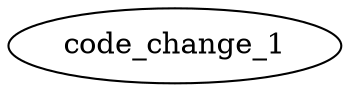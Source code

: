 strict digraph {
  code_change_1 [time=1444738602000,type=code_change,contributor="Gudrun Schyman"]
}

strict digraph {
  code_change_2 [time=1444741341000,type=code_change,contributor="Pelle Flöjt"]
  patch_verification_3 [time=1444743613000,type=patch_verification,status=passed]
  code_review_4 [time=1444747088000,type=code_review,reviewer="Stånk-Tommy",status=passed]
  build_5 [time=1444750033000,type=build,status=passed]
  test_A_6 [time=1444753204000,type=test_A,status=passed]
  test_B_7 [time=1444756080000,type=test_B,status=passed]
  artifact_8 [time=1444758007000,type=artifact]
  confidence_level_9 [time=1444759776000,type=confidence_level,value=0.7420162068959373]
  test_C_10 [time=1444760287000,type=test_C,status=passed]
  test_D_11 [time=1444760594000,type=test_D,status=passed]
  patch_verification_3 -> code_change_2 [label=cause]
  code_review_4 -> code_change_2 [label=cause]
  build_5 -> patch_verification_3 [label=cause]
  build_5 -> code_review_4 [label=cause]
  test_A_6 -> build_5 [label=cause]
  test_B_7 -> build_5 [label=cause]
  artifact_8 -> build_5 [label=cause]
  confidence_level_9 -> test_A_6 [label=cause]
  confidence_level_9 -> test_B_7 [label=cause]
  confidence_level_9 -> artifact_8 [label=subject]
  test_C_10 -> confidence_level_9 [label=cause]
  test_D_11 -> confidence_level_9 [label=cause]
}

strict digraph {
  code_change_12 [time=1444763962000,type=code_change,contributor="Zlatan Ibrahimović"]
  patch_verification_13 [time=1444767157000,type=patch_verification,status=passed]
  code_review_14 [time=1444768865000,type=code_review,reviewer="Clas Ohlson",status=passed]
  build_15 [time=1444770400000,type=build,status=passed]
  test_A_16 [time=1444771761000,type=test_A,status=passed]
  test_B_17 [time=1444774458000,type=test_B,status=passed]
  artifact_18 [time=1444777546000,type=artifact]
  confidence_level_19 [time=1444781082000,type=confidence_level,value=0.15578317809961162]
  test_C_20 [time=1444781456000,type=test_C,status=passed]
  test_D_21 [time=1444784459000,type=test_D,status=passed]
  patch_verification_13 -> code_change_12 [label=cause]
  code_review_14 -> code_change_12 [label=cause]
  build_15 -> patch_verification_13 [label=cause]
  build_15 -> code_review_14 [label=cause]
  test_A_16 -> build_15 [label=cause]
  test_B_17 -> build_15 [label=cause]
  artifact_18 -> build_15 [label=cause]
  confidence_level_19 -> test_A_16 [label=cause]
  confidence_level_19 -> test_B_17 [label=cause]
  confidence_level_19 -> artifact_18 [label=subject]
  test_C_20 -> confidence_level_19 [label=cause]
  test_D_21 -> confidence_level_19 [label=cause]
}

strict digraph {
  code_change_22 [time=1444787176000,type=code_change,contributor="Mark Zuckerberg"]
}

strict digraph {
  code_change_23 [time=1444790270000,type=code_change,contributor="Karl-Bertil Jonsson"]
  patch_verification_24 [time=1444790686000,type=patch_verification,status=passed]
  code_review_25 [time=1444791266000,type=code_review,reviewer="Gudrun Schyman",status=passed]
  build_26 [time=1444791460000,type=build,status=passed]
  test_A_27 [time=1444794889000,type=test_A,status=passed]
  test_B_28 [time=1444795285000,type=test_B,status=passed]
  artifact_29 [time=1444797629000,type=artifact]
  confidence_level_30 [time=1444798605000,type=confidence_level,value=0.5515610601247856]
  test_C_31 [time=1444800986000,type=test_C,status=passed]
  test_D_32 [time=1444804520000,type=test_D,status=passed]
  patch_verification_24 -> code_change_23 [label=cause]
  code_review_25 -> code_change_23 [label=cause]
  build_26 -> patch_verification_24 [label=cause]
  build_26 -> code_review_25 [label=cause]
  test_A_27 -> build_26 [label=cause]
  test_B_28 -> build_26 [label=cause]
  artifact_29 -> build_26 [label=cause]
  confidence_level_30 -> test_A_27 [label=cause]
  confidence_level_30 -> test_B_28 [label=cause]
  confidence_level_30 -> artifact_29 [label=subject]
  test_C_31 -> confidence_level_30 [label=cause]
  test_D_32 -> confidence_level_30 [label=cause]
}

strict digraph {
  code_change_33 [time=1444805242000,type=code_change,contributor="Karl-Bertil Jonsson"]
  patch_verification_34 [time=1444806148000,type=patch_verification,status=passed]
  code_review_35 [time=1444808165000,type=code_review,reviewer="Stånk-Tommy",status=passed]
  build_36 [time=1444808167000,type=build,status=passed]
  patch_verification_34 -> code_change_33 [label=cause]
  code_review_35 -> code_change_33 [label=cause]
  build_36 -> patch_verification_34 [label=cause]
  build_36 -> code_review_35 [label=cause]
}

strict digraph {
  code_change_37 [time=1444810433000,type=code_change,contributor="Kalle Anka"]
  patch_verification_38 [time=1444810902000,type=patch_verification,status=passed]
  code_review_39 [time=1444811874000,type=code_review,reviewer="Stånk-Tommy",status=failed]
  patch_verification_38 -> code_change_37 [label=cause]
  code_review_39 -> code_change_37 [label=cause]
}

strict digraph {
  code_change_40 [time=1444812829000,type=code_change,contributor="Erik Broberg"]
  patch_verification_41 [time=1444815182000,type=patch_verification,status=passed]
  code_review_42 [time=1444816974000,type=code_review,reviewer="Stånk-Tommy",status=passed]
  build_43 [time=1444818507000,type=build,status=passed]
  test_A_44 [time=1444821576000,type=test_A,status=passed]
  test_B_45 [time=1444822815000,type=test_B,status=passed]
  artifact_46 [time=1444824284000,type=artifact]
  confidence_level_47 [time=1444824789000,type=confidence_level,value=0.27592755428646343]
  test_D_48 [time=1444827618000,type=test_D,status=failed]
  patch_verification_41 -> code_change_40 [label=cause]
  code_review_42 -> code_change_40 [label=cause]
  build_43 -> patch_verification_41 [label=cause]
  build_43 -> code_review_42 [label=cause]
  test_A_44 -> build_43 [label=cause]
  test_B_45 -> build_43 [label=cause]
  artifact_46 -> build_43 [label=cause]
  confidence_level_47 -> test_A_44 [label=cause]
  confidence_level_47 -> test_B_45 [label=cause]
  confidence_level_47 -> artifact_46 [label=subject]
  test_D_48 -> confidence_level_47 [label=cause]
}

strict digraph {
  code_change_49 [time=1444829241000,type=code_change,contributor="Erik Broberg"]
}

strict digraph {
  code_change_50 [time=1444830104000,type=code_change,contributor="Karl-Bertil Jonsson"]
  patch_verification_51 [time=1444833425000,type=patch_verification,status=passed]
  code_review_52 [time=1444833541000,type=code_review,reviewer="Karl-Bertil Jonsson",status=failed]
  patch_verification_51 -> code_change_50 [label=cause]
  code_review_52 -> code_change_50 [label=cause]
}

strict digraph {
  code_change_53 [time=1444834396000,type=code_change,contributor="Kalle Anka"]
  patch_verification_54 [time=1444835225000,type=patch_verification,status=passed]
  code_review_55 [time=1444837365000,type=code_review,reviewer="Gudrun Schyman",status=passed]
  build_56 [time=1444840380000,type=build,status=passed]
  patch_verification_54 -> code_change_53 [label=cause]
  code_review_55 -> code_change_53 [label=cause]
  build_56 -> patch_verification_54 [label=cause]
  build_56 -> code_review_55 [label=cause]
}

strict digraph {
  code_change_57 [time=1444841873000,type=code_change,contributor="Kalle Anka"]
  patch_verification_58 [time=1444844397000,type=patch_verification,status=passed]
  code_review_59 [time=1444846840000,type=code_review,reviewer="Clas Ohlson",status=passed]
  build_60 [time=1444848372000,type=build,status=passed]
  test_A_61 [time=1444849429000,type=test_A,status=passed]
  test_B_62 [time=1444850959000,type=test_B,status=passed]
  artifact_63 [time=1444852394000,type=artifact]
  confidence_level_64 [time=1444853018000,type=confidence_level,value=0.46345678027244763]
  test_C_65 [time=1444854884000,type=test_C,status=passed]
  test_D_66 [time=1444855015000,type=test_D,status=failed]
  patch_verification_58 -> code_change_57 [label=cause]
  code_review_59 -> code_change_57 [label=cause]
  build_60 -> patch_verification_58 [label=cause]
  build_60 -> code_review_59 [label=cause]
  test_A_61 -> build_60 [label=cause]
  test_B_62 -> build_60 [label=cause]
  artifact_63 -> build_60 [label=cause]
  confidence_level_64 -> test_A_61 [label=cause]
  confidence_level_64 -> test_B_62 [label=cause]
  confidence_level_64 -> artifact_63 [label=subject]
  test_C_65 -> confidence_level_64 [label=cause]
  test_D_66 -> confidence_level_64 [label=cause]
}

strict digraph {
  code_change_67 [time=1444857503000,type=code_change,contributor="Pelle Flöjt"]
  patch_verification_68 [time=1444857817000,type=patch_verification,status=passed]
  code_review_69 [time=1444860670000,type=code_review,reviewer="Karl-Bertil Jonsson",status=passed]
  build_70 [time=1444862401000,type=build,status=passed]
  test_A_71 [time=1444863900000,type=test_A,status=failed]
  artifact_72 [time=1444863923000,type=artifact]
  patch_verification_68 -> code_change_67 [label=cause]
  code_review_69 -> code_change_67 [label=cause]
  build_70 -> patch_verification_68 [label=cause]
  build_70 -> code_review_69 [label=cause]
  test_A_71 -> build_70 [label=cause]
  artifact_72 -> build_70 [label=cause]
}

strict digraph {
  code_change_73 [time=1444865124000,type=code_change,contributor="Kalle Anka"]
  patch_verification_74 [time=1444865459000,type=patch_verification,status=passed]
  code_review_75 [time=1444865601000,type=code_review,reviewer="Zlatan Ibrahimović",status=passed]
  build_76 [time=1444869035000,type=build,status=passed]
  test_A_77 [time=1444869986000,type=test_A,status=passed]
  test_B_78 [time=1444872540000,type=test_B,status=passed]
  artifact_79 [time=1444872625000,type=artifact]
  confidence_level_80 [time=1444872949000,type=confidence_level,value=0.9996338135768578]
  test_C_81 [time=1444875019000,type=test_C,status=passed]
  test_D_82 [time=1444878003000,type=test_D,status=passed]
  patch_verification_74 -> code_change_73 [label=cause]
  code_review_75 -> code_change_73 [label=cause]
  build_76 -> patch_verification_74 [label=cause]
  build_76 -> code_review_75 [label=cause]
  test_A_77 -> build_76 [label=cause]
  test_B_78 -> build_76 [label=cause]
  artifact_79 -> build_76 [label=cause]
  confidence_level_80 -> test_A_77 [label=cause]
  confidence_level_80 -> test_B_78 [label=cause]
  confidence_level_80 -> artifact_79 [label=subject]
  test_C_81 -> confidence_level_80 [label=cause]
  test_D_82 -> confidence_level_80 [label=cause]
}

strict digraph {
  code_change_83 [time=1444881578000,type=code_change,contributor="Erik Broberg"]
  patch_verification_84 [time=1444883033000,type=patch_verification,status=passed]
  build_85 [time=1444884047000,type=build,status=passed]
  patch_verification_84 -> code_change_83 [label=cause]
  build_85 -> patch_verification_84 [label=cause]
}

strict digraph {
  code_change_86 [time=1444885984000,type=code_change,contributor="Zlatan Ibrahimović"]
}

strict digraph {
  code_change_87 [time=1444889040000,type=code_change,contributor="Mark Zuckerberg"]
  patch_verification_88 [time=1444891629000,type=patch_verification,status=passed]
  code_review_89 [time=1444895204000,type=code_review,reviewer="Stånk-Tommy",status=passed]
  build_90 [time=1444897746000,type=build,status=passed]
  test_A_91 [time=1444898304000,type=test_A,status=passed]
  test_B_92 [time=1444900432000,type=test_B,status=failed]
  artifact_93 [time=1444903119000,type=artifact]
  patch_verification_88 -> code_change_87 [label=cause]
  code_review_89 -> code_change_87 [label=cause]
  build_90 -> patch_verification_88 [label=cause]
  build_90 -> code_review_89 [label=cause]
  test_A_91 -> build_90 [label=cause]
  test_B_92 -> build_90 [label=cause]
  artifact_93 -> build_90 [label=cause]
}

strict digraph {
  code_change_94 [time=1444905511000,type=code_change,contributor="Stånk-Tommy"]
  patch_verification_95 [time=1444907096000,type=patch_verification,status=passed]
  code_review_96 [time=1444908383000,type=code_review,reviewer="Kalle Anka",status=passed]
  build_97 [time=1444908542000,type=build,status=passed]
  test_A_98 [time=1444909276000,type=test_A,status=passed]
  test_B_99 [time=1444912813000,type=test_B,status=passed]
  artifact_100 [time=1444915785000,type=artifact]
  confidence_level_101 [time=1444916518000,type=confidence_level,value=0.4235493014147582]
  test_D_102 [time=1444919917000,type=test_D,status=passed]
  patch_verification_95 -> code_change_94 [label=cause]
  code_review_96 -> code_change_94 [label=cause]
  build_97 -> patch_verification_95 [label=cause]
  build_97 -> code_review_96 [label=cause]
  test_A_98 -> build_97 [label=cause]
  test_B_99 -> build_97 [label=cause]
  artifact_100 -> build_97 [label=cause]
  confidence_level_101 -> test_A_98 [label=cause]
  confidence_level_101 -> test_B_99 [label=cause]
  confidence_level_101 -> artifact_100 [label=subject]
  test_D_102 -> confidence_level_101 [label=cause]
}

strict digraph {
  code_change_103 [time=1444920575000,type=code_change,contributor="Mark Zuckerberg"]
  patch_verification_104 [time=1444921611000,type=patch_verification,status=passed]
  code_review_105 [time=1444923971000,type=code_review,reviewer="Karl-Bertil Jonsson",status=passed]
  build_106 [time=1444927090000,type=build,status=passed]
  test_A_107 [time=1444927580000,type=test_A,status=passed]
  test_B_108 [time=1444929681000,type=test_B,status=passed]
  artifact_109 [time=1444930392000,type=artifact]
  confidence_level_110 [time=1444933055000,type=confidence_level,value=0.9963766965307883]
  test_D_111 [time=1444935189000,type=test_D,status=passed]
  patch_verification_104 -> code_change_103 [label=cause]
  code_review_105 -> code_change_103 [label=cause]
  build_106 -> patch_verification_104 [label=cause]
  build_106 -> code_review_105 [label=cause]
  test_A_107 -> build_106 [label=cause]
  test_B_108 -> build_106 [label=cause]
  artifact_109 -> build_106 [label=cause]
  confidence_level_110 -> test_A_107 [label=cause]
  confidence_level_110 -> test_B_108 [label=cause]
  confidence_level_110 -> artifact_109 [label=subject]
  test_D_111 -> confidence_level_110 [label=cause]
}

strict digraph {
  code_change_112 [time=1444935419000,type=code_change,contributor="Zlatan Ibrahimović"]
}

strict digraph {
  code_change_113 [time=1444936635000,type=code_change,contributor="Ola Leifler"]
  patch_verification_114 [time=1444939782000,type=patch_verification,status=passed]
  code_review_115 [time=1444943304000,type=code_review,reviewer="Zlatan Ibrahimović",status=passed]
  build_116 [time=1444945568000,type=build,status=passed]
  patch_verification_114 -> code_change_113 [label=cause]
  code_review_115 -> code_change_113 [label=cause]
  build_116 -> patch_verification_114 [label=cause]
  build_116 -> code_review_115 [label=cause]
}

strict digraph {
  code_change_117 [time=1444948951000,type=code_change,contributor="Gudrun Schyman"]
  patch_verification_118 [time=1444951294000,type=patch_verification,status=failed]
  code_review_119 [time=1444954253000,type=code_review,reviewer=Beethoven,status=passed]
  patch_verification_118 -> code_change_117 [label=cause]
  code_review_119 -> code_change_117 [label=cause]
}

strict digraph {
  code_change_120 [time=1444955893000,type=code_change,contributor="Karl-Bertil Jonsson"]
  patch_verification_121 [time=1444957013000,type=patch_verification,status=passed]
  code_review_122 [time=1444960086000,type=code_review,reviewer="Clas Ohlson",status=passed]
  build_123 [time=1444963378000,type=build,status=passed]
  test_A_124 [time=1444965351000,type=test_A,status=passed]
  test_B_125 [time=1444965953000,type=test_B,status=passed]
  artifact_126 [time=1444968420000,type=artifact]
  confidence_level_127 [time=1444971177000,type=confidence_level,value=0.9899396319484256]
  test_C_128 [time=1444973719000,type=test_C,status=passed]
  test_D_129 [time=1444974520000,type=test_D,status=passed]
  patch_verification_121 -> code_change_120 [label=cause]
  code_review_122 -> code_change_120 [label=cause]
  build_123 -> patch_verification_121 [label=cause]
  build_123 -> code_review_122 [label=cause]
  test_A_124 -> build_123 [label=cause]
  test_B_125 -> build_123 [label=cause]
  artifact_126 -> build_123 [label=cause]
  confidence_level_127 -> test_A_124 [label=cause]
  confidence_level_127 -> test_B_125 [label=cause]
  confidence_level_127 -> artifact_126 [label=subject]
  test_C_128 -> confidence_level_127 [label=cause]
  test_D_129 -> confidence_level_127 [label=cause]
}

strict digraph {
  code_change_130 [time=1444975293000,type=code_change,contributor="Stånk-Tommy"]
  patch_verification_131 [time=1444976010000,type=patch_verification,status=passed]
  code_review_132 [time=1444977323000,type=code_review,reviewer="Zlatan Ibrahimović",status=passed]
  build_133 [time=1444978958000,type=build,status=passed]
  test_A_134 [time=1444979919000,type=test_A,status=passed]
  artifact_135 [time=1444982137000,type=artifact]
  confidence_level_136 [time=1444983669000,type=confidence_level,value=0.94143636620056]
  test_C_137 [time=1444986037000,type=test_C,status=passed]
  test_D_138 [time=1444988502000,type=test_D,status=passed]
  patch_verification_131 -> code_change_130 [label=cause]
  code_review_132 -> code_change_130 [label=cause]
  build_133 -> patch_verification_131 [label=cause]
  build_133 -> code_review_132 [label=cause]
  test_A_134 -> build_133 [label=cause]
  artifact_135 -> build_133 [label=cause]
  confidence_level_136 -> test_A_134 [label=cause]
  confidence_level_136 -> artifact_135 [label=subject]
  test_C_137 -> confidence_level_136 [label=cause]
  test_D_138 -> confidence_level_136 [label=cause]
}

strict digraph {
  code_change_139 [time=1444989497000,type=code_change,contributor="Pelle Flöjt"]
  patch_verification_140 [time=1444990987000,type=patch_verification,status=passed]
  build_141 [time=1444992079000,type=build,status=passed]
  test_A_142 [time=1444994198000,type=test_A,status=passed]
  test_B_143 [time=1444996765000,type=test_B,status=passed]
  artifact_144 [time=1444998291000,type=artifact]
  confidence_level_145 [time=1444998855000,type=confidence_level,value=0.9933529984186005]
  test_C_146 [time=1444999825000,type=test_C,status=passed]
  test_D_147 [time=1445002440000,type=test_D,status=passed]
  patch_verification_140 -> code_change_139 [label=cause]
  build_141 -> patch_verification_140 [label=cause]
  test_A_142 -> build_141 [label=cause]
  test_B_143 -> build_141 [label=cause]
  artifact_144 -> build_141 [label=cause]
  confidence_level_145 -> test_A_142 [label=cause]
  confidence_level_145 -> test_B_143 [label=cause]
  confidence_level_145 -> artifact_144 [label=subject]
  test_C_146 -> confidence_level_145 [label=cause]
  test_D_147 -> confidence_level_145 [label=cause]
}

strict digraph {
  code_change_148 [time=1445003165000,type=code_change,contributor="Pelle Flöjt"]
}

strict digraph {
  code_change_149 [time=1445005587000,type=code_change,contributor=Beethoven]
  patch_verification_150 [time=1445008250000,type=patch_verification,status=passed]
  code_review_151 [time=1445011832000,type=code_review,reviewer="Ola Leifler",status=passed]
  build_152 [time=1445014109000,type=build,status=passed]
  test_A_153 [time=1445014308000,type=test_A,status=passed]
  test_B_154 [time=1445017627000,type=test_B,status=passed]
  artifact_155 [time=1445019419000,type=artifact]
  confidence_level_156 [time=1445020290000,type=confidence_level,value=0.8396433676534546]
  patch_verification_150 -> code_change_149 [label=cause]
  code_review_151 -> code_change_149 [label=cause]
  build_152 -> patch_verification_150 [label=cause]
  build_152 -> code_review_151 [label=cause]
  test_A_153 -> build_152 [label=cause]
  test_B_154 -> build_152 [label=cause]
  artifact_155 -> build_152 [label=cause]
  confidence_level_156 -> test_A_153 [label=cause]
  confidence_level_156 -> test_B_154 [label=cause]
  confidence_level_156 -> artifact_155 [label=subject]
}

strict digraph {
  code_change_157 [time=1445021980000,type=code_change,contributor="Ola Leifler"]
  patch_verification_158 [time=1445024528000,type=patch_verification,status=passed]
  code_review_159 [time=1445026902000,type=code_review,reviewer="Mark Zuckerberg",status=passed]
  build_160 [time=1445027209000,type=build,status=passed]
  test_A_161 [time=1445028062000,type=test_A,status=passed]
  test_B_162 [time=1445031056000,type=test_B,status=passed]
  artifact_163 [time=1445033871000,type=artifact]
  confidence_level_164 [time=1445036226000,type=confidence_level,value=0.08942272731568512]
  test_C_165 [time=1445037995000,type=test_C,status=passed]
  patch_verification_158 -> code_change_157 [label=cause]
  code_review_159 -> code_change_157 [label=cause]
  build_160 -> patch_verification_158 [label=cause]
  build_160 -> code_review_159 [label=cause]
  test_A_161 -> build_160 [label=cause]
  test_B_162 -> build_160 [label=cause]
  artifact_163 -> build_160 [label=cause]
  confidence_level_164 -> test_A_161 [label=cause]
  confidence_level_164 -> test_B_162 [label=cause]
  confidence_level_164 -> artifact_163 [label=subject]
  test_C_165 -> confidence_level_164 [label=cause]
}

strict digraph {
  code_change_166 [time=1445039361000,type=code_change,contributor="Zlatan Ibrahimović"]
}

strict digraph {
  code_change_167 [time=1445041883000,type=code_change,contributor=Beethoven]
  patch_verification_168 [time=1445044755000,type=patch_verification,status=failed]
  patch_verification_168 -> code_change_167 [label=cause]
}

strict digraph {
  code_change_169 [time=1445047165000,type=code_change,contributor="Zlatan Ibrahimović"]
  patch_verification_170 [time=1445047205000,type=patch_verification,status=passed]
  code_review_171 [time=1445049779000,type=code_review,reviewer="Kalle Anka",status=passed]
  build_172 [time=1445050093000,type=build,status=passed]
  test_A_173 [time=1445052238000,type=test_A,status=passed]
  test_B_174 [time=1445054435000,type=test_B,status=passed]
  artifact_175 [time=1445055879000,type=artifact]
  confidence_level_176 [time=1445059162000,type=confidence_level,value=0.9592983856796563]
  test_C_177 [time=1445060149000,type=test_C,status=failed]
  patch_verification_170 -> code_change_169 [label=cause]
  code_review_171 -> code_change_169 [label=cause]
  build_172 -> patch_verification_170 [label=cause]
  build_172 -> code_review_171 [label=cause]
  test_A_173 -> build_172 [label=cause]
  test_B_174 -> build_172 [label=cause]
  artifact_175 -> build_172 [label=cause]
  confidence_level_176 -> test_A_173 [label=cause]
  confidence_level_176 -> test_B_174 [label=cause]
  confidence_level_176 -> artifact_175 [label=subject]
  test_C_177 -> confidence_level_176 [label=cause]
}

strict digraph {
  code_change_178 [time=1445061271000,type=code_change,contributor="Clas Ohlson"]
  patch_verification_179 [time=1445064618000,type=patch_verification,status=passed]
  code_review_180 [time=1445064767000,type=code_review,reviewer="Karl-Bertil Jonsson",status=passed]
  build_181 [time=1445065138000,type=build,status=passed]
  patch_verification_179 -> code_change_178 [label=cause]
  code_review_180 -> code_change_178 [label=cause]
  build_181 -> patch_verification_179 [label=cause]
  build_181 -> code_review_180 [label=cause]
}

strict digraph {
  code_change_182 [time=1445065821000,type=code_change,contributor=Beethoven]
  patch_verification_183 [time=1445065822000,type=patch_verification,status=passed]
  code_review_184 [time=1445068987000,type=code_review,reviewer="Stånk-Tommy",status=passed]
  build_185 [time=1445069599000,type=build,status=passed]
  patch_verification_183 -> code_change_182 [label=cause]
  code_review_184 -> code_change_182 [label=cause]
  build_185 -> patch_verification_183 [label=cause]
  build_185 -> code_review_184 [label=cause]
}

strict digraph {
  code_change_186 [time=1445072253000,type=code_change,contributor="Ola Leifler"]
  patch_verification_187 [time=1445075169000,type=patch_verification,status=passed]
  code_review_188 [time=1445076044000,type=code_review,reviewer="Karl-Bertil Jonsson",status=passed]
  build_189 [time=1445077890000,type=build,status=passed]
  test_B_190 [time=1445079770000,type=test_B,status=passed]
  artifact_191 [time=1445083264000,type=artifact]
  confidence_level_192 [time=1445084256000,type=confidence_level,value=0.6185173062079492]
  patch_verification_187 -> code_change_186 [label=cause]
  code_review_188 -> code_change_186 [label=cause]
  build_189 -> patch_verification_187 [label=cause]
  build_189 -> code_review_188 [label=cause]
  test_B_190 -> build_189 [label=cause]
  artifact_191 -> build_189 [label=cause]
  confidence_level_192 -> test_B_190 [label=cause]
  confidence_level_192 -> artifact_191 [label=subject]
}

strict digraph {
  code_change_193 [time=1445086068000,type=code_change,contributor="Mark Zuckerberg"]
  patch_verification_194 [time=1445087274000,type=patch_verification,status=passed]
  code_review_195 [time=1445087810000,type=code_review,reviewer="Clas Ohlson",status=passed]
  build_196 [time=1445090709000,type=build,status=passed]
  patch_verification_194 -> code_change_193 [label=cause]
  code_review_195 -> code_change_193 [label=cause]
  build_196 -> patch_verification_194 [label=cause]
  build_196 -> code_review_195 [label=cause]
}

strict digraph {
  code_change_197 [time=1445093534000,type=code_change,contributor="Gudrun Schyman"]
}

strict digraph {
  code_change_198 [time=1445095952000,type=code_change,contributor="Clas Ohlson"]
  patch_verification_199 [time=1445095986000,type=patch_verification,status=passed]
  code_review_200 [time=1445096127000,type=code_review,reviewer="Zlatan Ibrahimović",status=passed]
  build_201 [time=1445096620000,type=build,status=passed]
  patch_verification_199 -> code_change_198 [label=cause]
  code_review_200 -> code_change_198 [label=cause]
  build_201 -> patch_verification_199 [label=cause]
  build_201 -> code_review_200 [label=cause]
}

strict digraph {
  code_change_202 [time=1445096679000,type=code_change,contributor="Pelle Flöjt"]
  code_review_203 [time=1445098160000,type=code_review,reviewer="Clas Ohlson",status=passed]
  build_204 [time=1445099376000,type=build,status=passed]
  test_A_205 [time=1445101380000,type=test_A,status=passed]
  test_B_206 [time=1445102652000,type=test_B,status=passed]
  artifact_207 [time=1445105907000,type=artifact]
  confidence_level_208 [time=1445108939000,type=confidence_level,value=0.9212685341292591]
  code_review_203 -> code_change_202 [label=cause]
  build_204 -> code_review_203 [label=cause]
  test_A_205 -> build_204 [label=cause]
  test_B_206 -> build_204 [label=cause]
  artifact_207 -> build_204 [label=cause]
  confidence_level_208 -> test_A_205 [label=cause]
  confidence_level_208 -> test_B_206 [label=cause]
  confidence_level_208 -> artifact_207 [label=subject]
}

strict digraph {
  code_change_209 [time=1445110997000,type=code_change,contributor="Erik Broberg"]
}

strict digraph {
  code_change_210 [time=1445111456000,type=code_change,contributor="Karl-Bertil Jonsson"]
}

strict digraph {
  code_change_211 [time=1445111778000,type=code_change,contributor="Kalle Anka"]
}

strict digraph {
  code_change_212 [time=1445112105000,type=code_change,contributor="Zlatan Ibrahimović"]
  patch_verification_213 [time=1445115059000,type=patch_verification,status=passed]
  code_review_214 [time=1445118324000,type=code_review,reviewer="Erik Broberg",status=passed]
  build_215 [time=1445120368000,type=build,status=passed]
  test_A_216 [time=1445120455000,type=test_A,status=passed]
  test_B_217 [time=1445122481000,type=test_B,status=passed]
  artifact_218 [time=1445125897000,type=artifact]
  confidence_level_219 [time=1445127557000,type=confidence_level,value=0.38749202252530834]
  patch_verification_213 -> code_change_212 [label=cause]
  code_review_214 -> code_change_212 [label=cause]
  build_215 -> patch_verification_213 [label=cause]
  build_215 -> code_review_214 [label=cause]
  test_A_216 -> build_215 [label=cause]
  test_B_217 -> build_215 [label=cause]
  artifact_218 -> build_215 [label=cause]
  confidence_level_219 -> test_A_216 [label=cause]
  confidence_level_219 -> test_B_217 [label=cause]
  confidence_level_219 -> artifact_218 [label=subject]
}

strict digraph {
  code_change_220 [time=1445130536000,type=code_change,contributor="Zlatan Ibrahimović"]
  code_review_221 [time=1445132764000,type=code_review,reviewer="Gudrun Schyman",status=passed]
  build_222 [time=1445134523000,type=build,status=passed]
  test_A_223 [time=1445134595000,type=test_A,status=passed]
  test_B_224 [time=1445137357000,type=test_B,status=passed]
  artifact_225 [time=1445138865000,type=artifact]
  confidence_level_226 [time=1445139240000,type=confidence_level,value=0.48972093877618295]
  test_C_227 [time=1445139787000,type=test_C,status=passed]
  test_D_228 [time=1445142537000,type=test_D,status=passed]
  code_review_221 -> code_change_220 [label=cause]
  build_222 -> code_review_221 [label=cause]
  test_A_223 -> build_222 [label=cause]
  test_B_224 -> build_222 [label=cause]
  artifact_225 -> build_222 [label=cause]
  confidence_level_226 -> test_A_223 [label=cause]
  confidence_level_226 -> test_B_224 [label=cause]
  confidence_level_226 -> artifact_225 [label=subject]
  test_C_227 -> confidence_level_226 [label=cause]
  test_D_228 -> confidence_level_226 [label=cause]
}

strict digraph {
  code_change_229 [time=1445145719000,type=code_change,contributor="Zlatan Ibrahimović"]
  patch_verification_230 [time=1445145930000,type=patch_verification,status=failed]
  code_review_231 [time=1445145953000,type=code_review,reviewer="Erik Broberg",status=passed]
  patch_verification_230 -> code_change_229 [label=cause]
  code_review_231 -> code_change_229 [label=cause]
}

strict digraph {
  code_change_232 [time=1445148467000,type=code_change,contributor="Stånk-Tommy"]
}

strict digraph {
  code_change_233 [time=1445151914000,type=code_change,contributor="Mark Zuckerberg"]
}

strict digraph {
  code_change_234 [time=1445155251000,type=code_change,contributor="Kalle Anka"]
}

strict digraph {
  code_change_235 [time=1445156089000,type=code_change,contributor=Beethoven]
  patch_verification_236 [time=1445158469000,type=patch_verification,status=passed]
  code_review_237 [time=1445161674000,type=code_review,reviewer="Zlatan Ibrahimović",status=failed]
  patch_verification_236 -> code_change_235 [label=cause]
  code_review_237 -> code_change_235 [label=cause]
}

strict digraph {
  code_change_238 [time=1445162955000,type=code_change,contributor="Mark Zuckerberg"]
  patch_verification_239 [time=1445163724000,type=patch_verification,status=failed]
  code_review_240 [time=1445167025000,type=code_review,reviewer="Gudrun Schyman",status=passed]
  patch_verification_239 -> code_change_238 [label=cause]
  code_review_240 -> code_change_238 [label=cause]
}

strict digraph {
  code_change_241 [time=1445168490000,type=code_change,contributor="Stånk-Tommy"]
  patch_verification_242 [time=1445171138000,type=patch_verification,status=passed]
  code_review_243 [time=1445173183000,type=code_review,reviewer="Kalle Anka",status=failed]
  patch_verification_242 -> code_change_241 [label=cause]
  code_review_243 -> code_change_241 [label=cause]
}

strict digraph {
  code_change_244 [time=1445176193000,type=code_change,contributor="Mark Zuckerberg"]
}

strict digraph {
  code_change_245 [time=1445178413000,type=code_change,contributor="Mark Zuckerberg"]
  patch_verification_246 [time=1445181752000,type=patch_verification,status=passed]
  code_review_247 [time=1445184910000,type=code_review,reviewer=Beethoven,status=passed]
  build_248 [time=1445188244000,type=build,status=passed]
  test_A_249 [time=1445188988000,type=test_A,status=passed]
  test_B_250 [time=1445191270000,type=test_B,status=passed]
  artifact_251 [time=1445192546000,type=artifact]
  confidence_level_252 [time=1445195198000,type=confidence_level,value=0.6964490378673771]
  test_C_253 [time=1445198029000,type=test_C,status=passed]
  test_D_254 [time=1445198323000,type=test_D,status=passed]
  patch_verification_246 -> code_change_245 [label=cause]
  code_review_247 -> code_change_245 [label=cause]
  build_248 -> patch_verification_246 [label=cause]
  build_248 -> code_review_247 [label=cause]
  test_A_249 -> build_248 [label=cause]
  test_B_250 -> build_248 [label=cause]
  artifact_251 -> build_248 [label=cause]
  confidence_level_252 -> test_A_249 [label=cause]
  confidence_level_252 -> test_B_250 [label=cause]
  confidence_level_252 -> artifact_251 [label=subject]
  test_C_253 -> confidence_level_252 [label=cause]
  test_D_254 -> confidence_level_252 [label=cause]
}

strict digraph {
  code_change_255 [time=1445199321000,type=code_change,contributor="Clas Ohlson"]
  patch_verification_256 [time=1445202115000,type=patch_verification,status=failed]
  code_review_257 [time=1445202406000,type=code_review,reviewer="Kalle Anka",status=passed]
  patch_verification_256 -> code_change_255 [label=cause]
  code_review_257 -> code_change_255 [label=cause]
}

strict digraph {
  code_change_258 [time=1445205660000,type=code_change,contributor="Mark Zuckerberg"]
}

strict digraph {
  code_change_259 [time=1445206110000,type=code_change,contributor=Beethoven]
  patch_verification_260 [time=1445209269000,type=patch_verification,status=passed]
  code_review_261 [time=1445210491000,type=code_review,reviewer="Karl-Bertil Jonsson",status=passed]
  build_262 [time=1445213765000,type=build,status=passed]
  test_B_263 [time=1445213946000,type=test_B,status=passed]
  artifact_264 [time=1445216384000,type=artifact]
  confidence_level_265 [time=1445217038000,type=confidence_level,value=0.4083692430357204]
  patch_verification_260 -> code_change_259 [label=cause]
  code_review_261 -> code_change_259 [label=cause]
  build_262 -> patch_verification_260 [label=cause]
  build_262 -> code_review_261 [label=cause]
  test_B_263 -> build_262 [label=cause]
  artifact_264 -> build_262 [label=cause]
  confidence_level_265 -> test_B_263 [label=cause]
  confidence_level_265 -> artifact_264 [label=subject]
}

strict digraph {
  code_change_266 [time=1445218864000,type=code_change,contributor="Ola Leifler"]
  patch_verification_267 [time=1445219396000,type=patch_verification,status=failed]
  code_review_268 [time=1445221714000,type=code_review,reviewer="Zlatan Ibrahimović",status=passed]
  patch_verification_267 -> code_change_266 [label=cause]
  code_review_268 -> code_change_266 [label=cause]
}

strict digraph {
  code_change_269 [time=1445225313000,type=code_change,contributor="Ola Leifler"]
  patch_verification_270 [time=1445227923000,type=patch_verification,status=passed]
  code_review_271 [time=1445228171000,type=code_review,reviewer="Gudrun Schyman",status=passed]
  build_272 [time=1445231146000,type=build,status=passed]
  test_A_273 [time=1445233268000,type=test_A,status=passed]
  test_B_274 [time=1445233692000,type=test_B,status=passed]
  artifact_275 [time=1445234335000,type=artifact]
  confidence_level_276 [time=1445236242000,type=confidence_level,value=0.9980135125966451]
  test_C_277 [time=1445239648000,type=test_C,status=passed]
  test_D_278 [time=1445242814000,type=test_D,status=passed]
  patch_verification_270 -> code_change_269 [label=cause]
  code_review_271 -> code_change_269 [label=cause]
  build_272 -> patch_verification_270 [label=cause]
  build_272 -> code_review_271 [label=cause]
  test_A_273 -> build_272 [label=cause]
  test_B_274 -> build_272 [label=cause]
  artifact_275 -> build_272 [label=cause]
  confidence_level_276 -> test_A_273 [label=cause]
  confidence_level_276 -> test_B_274 [label=cause]
  confidence_level_276 -> artifact_275 [label=subject]
  test_C_277 -> confidence_level_276 [label=cause]
  test_D_278 -> confidence_level_276 [label=cause]
}

strict digraph {
  code_change_279 [time=1445243570000,type=code_change,contributor="Clas Ohlson"]
  code_review_280 [time=1445245676000,type=code_review,reviewer="Ola Leifler",status=failed]
  code_review_280 -> code_change_279 [label=cause]
}

strict digraph {
  code_change_281 [time=1445247232000,type=code_change,contributor="Clas Ohlson"]
}

strict digraph {
  code_change_282 [time=1445248328000,type=code_change,contributor="Stånk-Tommy"]
  patch_verification_283 [time=1445249691000,type=patch_verification,status=passed]
  code_review_284 [time=1445252453000,type=code_review,reviewer="Karl-Bertil Jonsson",status=passed]
  build_285 [time=1445253726000,type=build,status=passed]
  test_B_286 [time=1445254715000,type=test_B,status=passed]
  artifact_287 [time=1445255706000,type=artifact]
  confidence_level_288 [time=1445258308000,type=confidence_level,value=0.8726641249937667]
  test_C_289 [time=1445260706000,type=test_C,status=passed]
  test_D_290 [time=1445262128000,type=test_D,status=passed]
  patch_verification_283 -> code_change_282 [label=cause]
  code_review_284 -> code_change_282 [label=cause]
  build_285 -> patch_verification_283 [label=cause]
  build_285 -> code_review_284 [label=cause]
  test_B_286 -> build_285 [label=cause]
  artifact_287 -> build_285 [label=cause]
  confidence_level_288 -> test_B_286 [label=cause]
  confidence_level_288 -> artifact_287 [label=subject]
  test_C_289 -> confidence_level_288 [label=cause]
  test_D_290 -> confidence_level_288 [label=cause]
}

strict digraph {
  code_change_291 [time=1445265291000,type=code_change,contributor="Karl-Bertil Jonsson"]
  patch_verification_292 [time=1445266966000,type=patch_verification,status=passed]
  code_review_293 [time=1445270188000,type=code_review,reviewer="Zlatan Ibrahimović",status=failed]
  patch_verification_292 -> code_change_291 [label=cause]
  code_review_293 -> code_change_291 [label=cause]
}

strict digraph {
  code_change_294 [time=1445271242000,type=code_change,contributor="Ola Leifler"]
  patch_verification_295 [time=1445273136000,type=patch_verification,status=passed]
  code_review_296 [time=1445275808000,type=code_review,reviewer="Pelle Flöjt",status=passed]
  build_297 [time=1445276534000,type=build,status=passed]
  patch_verification_295 -> code_change_294 [label=cause]
  code_review_296 -> code_change_294 [label=cause]
  build_297 -> patch_verification_295 [label=cause]
  build_297 -> code_review_296 [label=cause]
}

strict digraph {
  code_change_298 [time=1445276561000,type=code_change,contributor="Clas Ohlson"]
  patch_verification_299 [time=1445277903000,type=patch_verification,status=passed]
  code_review_300 [time=1445280515000,type=code_review,reviewer="Zlatan Ibrahimović",status=passed]
  build_301 [time=1445283440000,type=build,status=passed]
  test_A_302 [time=1445284022000,type=test_A,status=passed]
  test_B_303 [time=1445287192000,type=test_B,status=passed]
  artifact_304 [time=1445288700000,type=artifact]
  confidence_level_305 [time=1445291707000,type=confidence_level,value=0.9863456779207715]
  patch_verification_299 -> code_change_298 [label=cause]
  code_review_300 -> code_change_298 [label=cause]
  build_301 -> patch_verification_299 [label=cause]
  build_301 -> code_review_300 [label=cause]
  test_A_302 -> build_301 [label=cause]
  test_B_303 -> build_301 [label=cause]
  artifact_304 -> build_301 [label=cause]
  confidence_level_305 -> test_A_302 [label=cause]
  confidence_level_305 -> test_B_303 [label=cause]
  confidence_level_305 -> artifact_304 [label=subject]
}

strict digraph {
  code_change_306 [time=1445294023000,type=code_change,contributor=Beethoven]
  patch_verification_307 [time=1445294161000,type=patch_verification,status=passed]
  build_308 [time=1445294695000,type=build,status=passed]
  test_A_309 [time=1445295377000,type=test_A,status=passed]
  test_B_310 [time=1445298266000,type=test_B,status=passed]
  artifact_311 [time=1445299486000,type=artifact]
  confidence_level_312 [time=1445300185000,type=confidence_level,value=0.35838145014258527]
  test_C_313 [time=1445300331000,type=test_C,status=passed]
  test_D_314 [time=1445302243000,type=test_D,status=passed]
  patch_verification_307 -> code_change_306 [label=cause]
  build_308 -> patch_verification_307 [label=cause]
  test_A_309 -> build_308 [label=cause]
  test_B_310 -> build_308 [label=cause]
  artifact_311 -> build_308 [label=cause]
  confidence_level_312 -> test_A_309 [label=cause]
  confidence_level_312 -> test_B_310 [label=cause]
  confidence_level_312 -> artifact_311 [label=subject]
  test_C_313 -> confidence_level_312 [label=cause]
  test_D_314 -> confidence_level_312 [label=cause]
}

strict digraph {
  code_change_315 [time=1445305421000,type=code_change,contributor="Stånk-Tommy"]
  patch_verification_316 [time=1445306391000,type=patch_verification,status=passed]
  code_review_317 [time=1445307501000,type=code_review,reviewer="Clas Ohlson",status=passed]
  build_318 [time=1445310223000,type=build,status=passed]
  test_A_319 [time=1445311794000,type=test_A,status=passed]
  test_B_320 [time=1445313503000,type=test_B,status=passed]
  artifact_321 [time=1445315710000,type=artifact]
  confidence_level_322 [time=1445318121000,type=confidence_level,value=0.710422714530546]
  patch_verification_316 -> code_change_315 [label=cause]
  code_review_317 -> code_change_315 [label=cause]
  build_318 -> patch_verification_316 [label=cause]
  build_318 -> code_review_317 [label=cause]
  test_A_319 -> build_318 [label=cause]
  test_B_320 -> build_318 [label=cause]
  artifact_321 -> build_318 [label=cause]
  confidence_level_322 -> test_A_319 [label=cause]
  confidence_level_322 -> test_B_320 [label=cause]
  confidence_level_322 -> artifact_321 [label=subject]
}

strict digraph {
  code_change_323 [time=1445318844000,type=code_change,contributor="Gudrun Schyman"]
  patch_verification_324 [time=1445320273000,type=patch_verification,status=passed]
  build_325 [time=1445323300000,type=build,status=passed]
  test_A_326 [time=1445326614000,type=test_A,status=passed]
  test_B_327 [time=1445328807000,type=test_B,status=passed]
  artifact_328 [time=1445332176000,type=artifact]
  confidence_level_329 [time=1445332493000,type=confidence_level,value=0.9068353615708313]
  test_C_330 [time=1445333738000,type=test_C,status=failed]
  test_D_331 [time=1445334457000,type=test_D,status=passed]
  patch_verification_324 -> code_change_323 [label=cause]
  build_325 -> patch_verification_324 [label=cause]
  test_A_326 -> build_325 [label=cause]
  test_B_327 -> build_325 [label=cause]
  artifact_328 -> build_325 [label=cause]
  confidence_level_329 -> test_A_326 [label=cause]
  confidence_level_329 -> test_B_327 [label=cause]
  confidence_level_329 -> artifact_328 [label=subject]
  test_C_330 -> confidence_level_329 [label=cause]
  test_D_331 -> confidence_level_329 [label=cause]
}

strict digraph {
  code_change_332 [time=1445336996000,type=code_change,contributor="Erik Broberg"]
}

strict digraph {
  code_change_333 [time=1445337927000,type=code_change,contributor="Stånk-Tommy"]
}

strict digraph {
  code_change_334 [time=1445338321000,type=code_change,contributor="Erik Broberg"]
  patch_verification_335 [time=1445338580000,type=patch_verification,status=passed]
  code_review_336 [time=1445339620000,type=code_review,reviewer="Pelle Flöjt",status=passed]
  build_337 [time=1445343122000,type=build,status=passed]
  test_A_338 [time=1445345388000,type=test_A,status=passed]
  test_B_339 [time=1445348198000,type=test_B,status=passed]
  artifact_340 [time=1445349551000,type=artifact]
  confidence_level_341 [time=1445349590000,type=confidence_level,value=0.5176542608948496]
  test_C_342 [time=1445350456000,type=test_C,status=passed]
  test_D_343 [time=1445353820000,type=test_D,status=passed]
  patch_verification_335 -> code_change_334 [label=cause]
  code_review_336 -> code_change_334 [label=cause]
  build_337 -> patch_verification_335 [label=cause]
  build_337 -> code_review_336 [label=cause]
  test_A_338 -> build_337 [label=cause]
  test_B_339 -> build_337 [label=cause]
  artifact_340 -> build_337 [label=cause]
  confidence_level_341 -> test_A_338 [label=cause]
  confidence_level_341 -> test_B_339 [label=cause]
  confidence_level_341 -> artifact_340 [label=subject]
  test_C_342 -> confidence_level_341 [label=cause]
  test_D_343 -> confidence_level_341 [label=cause]
}

strict digraph {
  code_change_344 [time=1445356913000,type=code_change,contributor="Karl-Bertil Jonsson"]
}

strict digraph {
  code_change_345 [time=1445358503000,type=code_change,contributor=Beethoven]
  patch_verification_346 [time=1445361368000,type=patch_verification,status=failed]
  code_review_347 [time=1445363782000,type=code_review,reviewer="Erik Broberg",status=passed]
  patch_verification_346 -> code_change_345 [label=cause]
  code_review_347 -> code_change_345 [label=cause]
}

strict digraph {
  code_change_348 [time=1445366314000,type=code_change,contributor="Stånk-Tommy"]
  patch_verification_349 [time=1445366636000,type=patch_verification,status=passed]
  code_review_350 [time=1445368279000,type=code_review,reviewer="Pelle Flöjt",status=passed]
  build_351 [time=1445370596000,type=build,status=passed]
  test_A_352 [time=1445373650000,type=test_A,status=passed]
  test_B_353 [time=1445375126000,type=test_B,status=passed]
  artifact_354 [time=1445377792000,type=artifact]
  confidence_level_355 [time=1445378820000,type=confidence_level,value=0.37741317496775706]
  patch_verification_349 -> code_change_348 [label=cause]
  code_review_350 -> code_change_348 [label=cause]
  build_351 -> patch_verification_349 [label=cause]
  build_351 -> code_review_350 [label=cause]
  test_A_352 -> build_351 [label=cause]
  test_B_353 -> build_351 [label=cause]
  artifact_354 -> build_351 [label=cause]
  confidence_level_355 -> test_A_352 [label=cause]
  confidence_level_355 -> test_B_353 [label=cause]
  confidence_level_355 -> artifact_354 [label=subject]
}

strict digraph {
  code_change_356 [time=1445381679000,type=code_change,contributor="Erik Broberg"]
  patch_verification_357 [time=1445383948000,type=patch_verification,status=passed]
  code_review_358 [time=1445384653000,type=code_review,reviewer="Stånk-Tommy",status=passed]
  build_359 [time=1445385940000,type=build,status=passed]
  test_A_360 [time=1445388702000,type=test_A,status=passed]
  artifact_361 [time=1445391206000,type=artifact]
  confidence_level_362 [time=1445393705000,type=confidence_level,value=0.8396354083708832]
  test_C_363 [time=1445394131000,type=test_C,status=passed]
  test_D_364 [time=1445394728000,type=test_D,status=passed]
  patch_verification_357 -> code_change_356 [label=cause]
  code_review_358 -> code_change_356 [label=cause]
  build_359 -> patch_verification_357 [label=cause]
  build_359 -> code_review_358 [label=cause]
  test_A_360 -> build_359 [label=cause]
  artifact_361 -> build_359 [label=cause]
  confidence_level_362 -> test_A_360 [label=cause]
  confidence_level_362 -> artifact_361 [label=subject]
  test_C_363 -> confidence_level_362 [label=cause]
  test_D_364 -> confidence_level_362 [label=cause]
}

strict digraph {
  code_change_365 [time=1445397010000,type=code_change,contributor="Stånk-Tommy"]
  patch_verification_366 [time=1445399537000,type=patch_verification,status=passed]
  code_review_367 [time=1445400663000,type=code_review,reviewer="Kalle Anka",status=passed]
  build_368 [time=1445403894000,type=build,status=passed]
  patch_verification_366 -> code_change_365 [label=cause]
  code_review_367 -> code_change_365 [label=cause]
  build_368 -> patch_verification_366 [label=cause]
  build_368 -> code_review_367 [label=cause]
}

strict digraph {
  code_change_369 [time=1445404851000,type=code_change,contributor="Mark Zuckerberg"]
  patch_verification_370 [time=1445405843000,type=patch_verification,status=passed]
  code_review_371 [time=1445408052000,type=code_review,reviewer="Ola Leifler",status=passed]
  build_372 [time=1445411258000,type=build,status=passed]
  test_A_373 [time=1445412578000,type=test_A,status=passed]
  test_B_374 [time=1445413729000,type=test_B,status=passed]
  artifact_375 [time=1445417119000,type=artifact]
  confidence_level_376 [time=1445420063000,type=confidence_level,value=0.795997516470555]
  test_C_377 [time=1445420254000,type=test_C,status=passed]
  test_D_378 [time=1445422168000,type=test_D,status=passed]
  patch_verification_370 -> code_change_369 [label=cause]
  code_review_371 -> code_change_369 [label=cause]
  build_372 -> patch_verification_370 [label=cause]
  build_372 -> code_review_371 [label=cause]
  test_A_373 -> build_372 [label=cause]
  test_B_374 -> build_372 [label=cause]
  artifact_375 -> build_372 [label=cause]
  confidence_level_376 -> test_A_373 [label=cause]
  confidence_level_376 -> test_B_374 [label=cause]
  confidence_level_376 -> artifact_375 [label=subject]
  test_C_377 -> confidence_level_376 [label=cause]
  test_D_378 -> confidence_level_376 [label=cause]
}

strict digraph {
  code_change_379 [time=1445422486000,type=code_change,contributor="Pelle Flöjt"]
  patch_verification_380 [time=1445424535000,type=patch_verification,status=passed]
  code_review_381 [time=1445426293000,type=code_review,reviewer="Ola Leifler",status=passed]
  build_382 [time=1445426930000,type=build,status=passed]
  test_A_383 [time=1445428300000,type=test_A,status=passed]
  test_B_384 [time=1445429551000,type=test_B,status=passed]
  artifact_385 [time=1445429716000,type=artifact]
  confidence_level_386 [time=1445432613000,type=confidence_level,value=0.8291058982575321]
  patch_verification_380 -> code_change_379 [label=cause]
  code_review_381 -> code_change_379 [label=cause]
  build_382 -> patch_verification_380 [label=cause]
  build_382 -> code_review_381 [label=cause]
  test_A_383 -> build_382 [label=cause]
  test_B_384 -> build_382 [label=cause]
  artifact_385 -> build_382 [label=cause]
  confidence_level_386 -> test_A_383 [label=cause]
  confidence_level_386 -> test_B_384 [label=cause]
  confidence_level_386 -> artifact_385 [label=subject]
}

strict digraph {
  code_change_387 [time=1445436099000,type=code_change,contributor=Beethoven]
  patch_verification_388 [time=1445438110000,type=patch_verification,status=passed]
  code_review_389 [time=1445439441000,type=code_review,reviewer="Stånk-Tommy",status=passed]
  build_390 [time=1445441556000,type=build,status=passed]
  test_A_391 [time=1445443129000,type=test_A,status=passed]
  test_B_392 [time=1445444774000,type=test_B,status=passed]
  artifact_393 [time=1445446743000,type=artifact]
  confidence_level_394 [time=1445449393000,type=confidence_level,value=0.9999131401267026]
  patch_verification_388 -> code_change_387 [label=cause]
  code_review_389 -> code_change_387 [label=cause]
  build_390 -> patch_verification_388 [label=cause]
  build_390 -> code_review_389 [label=cause]
  test_A_391 -> build_390 [label=cause]
  test_B_392 -> build_390 [label=cause]
  artifact_393 -> build_390 [label=cause]
  confidence_level_394 -> test_A_391 [label=cause]
  confidence_level_394 -> test_B_392 [label=cause]
  confidence_level_394 -> artifact_393 [label=subject]
}

strict digraph {
  code_change_395 [time=1445450034000,type=code_change,contributor="Clas Ohlson"]
  patch_verification_396 [time=1445450633000,type=patch_verification,status=passed]
  code_review_397 [time=1445453780000,type=code_review,reviewer="Gudrun Schyman",status=passed]
  build_398 [time=1445457146000,type=build,status=passed]
  test_A_399 [time=1445457736000,type=test_A,status=passed]
  artifact_400 [time=1445458552000,type=artifact]
  confidence_level_401 [time=1445460596000,type=confidence_level,value=0.9209483314212726]
  test_C_402 [time=1445463273000,type=test_C,status=passed]
  test_D_403 [time=1445464377000,type=test_D,status=passed]
  patch_verification_396 -> code_change_395 [label=cause]
  code_review_397 -> code_change_395 [label=cause]
  build_398 -> patch_verification_396 [label=cause]
  build_398 -> code_review_397 [label=cause]
  test_A_399 -> build_398 [label=cause]
  artifact_400 -> build_398 [label=cause]
  confidence_level_401 -> test_A_399 [label=cause]
  confidence_level_401 -> artifact_400 [label=subject]
  test_C_402 -> confidence_level_401 [label=cause]
  test_D_403 -> confidence_level_401 [label=cause]
}

strict digraph {
  code_change_404 [time=1445467505000,type=code_change,contributor="Stånk-Tommy"]
  patch_verification_405 [time=1445468741000,type=patch_verification,status=passed]
  code_review_406 [time=1445470490000,type=code_review,reviewer="Stånk-Tommy",status=passed]
  build_407 [time=1445472898000,type=build,status=passed]
  test_B_408 [time=1445473039000,type=test_B,status=failed]
  artifact_409 [time=1445474754000,type=artifact]
  patch_verification_405 -> code_change_404 [label=cause]
  code_review_406 -> code_change_404 [label=cause]
  build_407 -> patch_verification_405 [label=cause]
  build_407 -> code_review_406 [label=cause]
  test_B_408 -> build_407 [label=cause]
  artifact_409 -> build_407 [label=cause]
}

strict digraph {
  code_change_410 [time=1445476142000,type=code_change,contributor="Ola Leifler"]
}

strict digraph {
  code_change_411 [time=1445478173000,type=code_change,contributor="Gudrun Schyman"]
}

strict digraph {
  code_change_412 [time=1445478361000,type=code_change,contributor="Ola Leifler"]
  patch_verification_413 [time=1445478590000,type=patch_verification,status=passed]
  code_review_414 [time=1445479845000,type=code_review,reviewer="Zlatan Ibrahimović",status=passed]
  build_415 [time=1445480438000,type=build,status=passed]
  test_A_416 [time=1445482377000,type=test_A,status=passed]
  test_B_417 [time=1445484161000,type=test_B,status=passed]
  artifact_418 [time=1445484764000,type=artifact]
  confidence_level_419 [time=1445487177000,type=confidence_level,value=0.8373545549640831]
  test_C_420 [time=1445488832000,type=test_C,status=passed]
  test_D_421 [time=1445490965000,type=test_D,status=passed]
  patch_verification_413 -> code_change_412 [label=cause]
  code_review_414 -> code_change_412 [label=cause]
  build_415 -> patch_verification_413 [label=cause]
  build_415 -> code_review_414 [label=cause]
  test_A_416 -> build_415 [label=cause]
  test_B_417 -> build_415 [label=cause]
  artifact_418 -> build_415 [label=cause]
  confidence_level_419 -> test_A_416 [label=cause]
  confidence_level_419 -> test_B_417 [label=cause]
  confidence_level_419 -> artifact_418 [label=subject]
  test_C_420 -> confidence_level_419 [label=cause]
  test_D_421 -> confidence_level_419 [label=cause]
}

strict digraph {
  code_change_422 [time=1445492112000,type=code_change,contributor="Erik Broberg"]
  patch_verification_423 [time=1445493853000,type=patch_verification,status=passed]
  code_review_424 [time=1445496602000,type=code_review,reviewer="Zlatan Ibrahimović",status=failed]
  patch_verification_423 -> code_change_422 [label=cause]
  code_review_424 -> code_change_422 [label=cause]
}

strict digraph {
  code_change_425 [time=1445498666000,type=code_change,contributor="Karl-Bertil Jonsson"]
}

strict digraph {
  code_change_426 [time=1445500812000,type=code_change,contributor="Clas Ohlson"]
  patch_verification_427 [time=1445501918000,type=patch_verification,status=passed]
  code_review_428 [time=1445504054000,type=code_review,reviewer="Erik Broberg",status=passed]
  build_429 [time=1445504721000,type=build,status=passed]
  test_A_430 [time=1445504759000,type=test_A,status=passed]
  test_B_431 [time=1445505063000,type=test_B,status=passed]
  artifact_432 [time=1445507958000,type=artifact]
  confidence_level_433 [time=1445511335000,type=confidence_level,value=0.32077412753215295]
  test_C_434 [time=1445513124000,type=test_C,status=passed]
  test_D_435 [time=1445514209000,type=test_D,status=passed]
  patch_verification_427 -> code_change_426 [label=cause]
  code_review_428 -> code_change_426 [label=cause]
  build_429 -> patch_verification_427 [label=cause]
  build_429 -> code_review_428 [label=cause]
  test_A_430 -> build_429 [label=cause]
  test_B_431 -> build_429 [label=cause]
  artifact_432 -> build_429 [label=cause]
  confidence_level_433 -> test_A_430 [label=cause]
  confidence_level_433 -> test_B_431 [label=cause]
  confidence_level_433 -> artifact_432 [label=subject]
  test_C_434 -> confidence_level_433 [label=cause]
  test_D_435 -> confidence_level_433 [label=cause]
}

strict digraph {
  code_change_436 [time=1445515298000,type=code_change,contributor="Ola Leifler"]
  patch_verification_437 [time=1445515893000,type=patch_verification,status=passed]
  code_review_438 [time=1445518227000,type=code_review,reviewer="Mark Zuckerberg",status=passed]
  build_439 [time=1445520076000,type=build,status=passed]
  test_A_440 [time=1445521117000,type=test_A,status=passed]
  test_B_441 [time=1445522303000,type=test_B,status=passed]
  artifact_442 [time=1445525891000,type=artifact]
  confidence_level_443 [time=1445529462000,type=confidence_level,value=0.5326621974780188]
  test_C_444 [time=1445532707000,type=test_C,status=passed]
  test_D_445 [time=1445534974000,type=test_D,status=passed]
  patch_verification_437 -> code_change_436 [label=cause]
  code_review_438 -> code_change_436 [label=cause]
  build_439 -> patch_verification_437 [label=cause]
  build_439 -> code_review_438 [label=cause]
  test_A_440 -> build_439 [label=cause]
  test_B_441 -> build_439 [label=cause]
  artifact_442 -> build_439 [label=cause]
  confidence_level_443 -> test_A_440 [label=cause]
  confidence_level_443 -> test_B_441 [label=cause]
  confidence_level_443 -> artifact_442 [label=subject]
  test_C_444 -> confidence_level_443 [label=cause]
  test_D_445 -> confidence_level_443 [label=cause]
}

strict digraph {
  code_change_446 [time=1445535687000,type=code_change,contributor=Beethoven]
  patch_verification_447 [time=1445539033000,type=patch_verification,status=passed]
  code_review_448 [time=1445540093000,type=code_review,reviewer="Stånk-Tommy",status=passed]
  build_449 [time=1445543543000,type=build,status=passed]
  test_A_450 [time=1445545617000,type=test_A,status=passed]
  artifact_451 [time=1445548074000,type=artifact]
  confidence_level_452 [time=1445549919000,type=confidence_level,value=0.4815609724939999]
  patch_verification_447 -> code_change_446 [label=cause]
  code_review_448 -> code_change_446 [label=cause]
  build_449 -> patch_verification_447 [label=cause]
  build_449 -> code_review_448 [label=cause]
  test_A_450 -> build_449 [label=cause]
  artifact_451 -> build_449 [label=cause]
  confidence_level_452 -> test_A_450 [label=cause]
  confidence_level_452 -> artifact_451 [label=subject]
}

strict digraph {
  code_change_453 [time=1445550239000,type=code_change,contributor="Zlatan Ibrahimović"]
  patch_verification_454 [time=1445550496000,type=patch_verification,status=passed]
  code_review_455 [time=1445550860000,type=code_review,reviewer="Mark Zuckerberg",status=passed]
  build_456 [time=1445552580000,type=build,status=passed]
  test_A_457 [time=1445556067000,type=test_A,status=passed]
  test_B_458 [time=1445559344000,type=test_B,status=passed]
  artifact_459 [time=1445560220000,type=artifact]
  confidence_level_460 [time=1445560362000,type=confidence_level,value=0.3926067420620102]
  test_C_461 [time=1445561323000,type=test_C,status=passed]
  test_D_462 [time=1445562262000,type=test_D,status=passed]
  patch_verification_454 -> code_change_453 [label=cause]
  code_review_455 -> code_change_453 [label=cause]
  build_456 -> patch_verification_454 [label=cause]
  build_456 -> code_review_455 [label=cause]
  test_A_457 -> build_456 [label=cause]
  test_B_458 -> build_456 [label=cause]
  artifact_459 -> build_456 [label=cause]
  confidence_level_460 -> test_A_457 [label=cause]
  confidence_level_460 -> test_B_458 [label=cause]
  confidence_level_460 -> artifact_459 [label=subject]
  test_C_461 -> confidence_level_460 [label=cause]
  test_D_462 -> confidence_level_460 [label=cause]
}

strict digraph {
  code_change_463 [time=1445564817000,type=code_change,contributor="Erik Broberg"]
}

strict digraph {
  code_change_464 [time=1445567533000,type=code_change,contributor="Kalle Anka"]
}

strict digraph {
  code_change_465 [time=1445570324000,type=code_change,contributor="Erik Broberg"]
  patch_verification_466 [time=1445570644000,type=patch_verification,status=passed]
  build_467 [time=1445571033000,type=build,status=passed]
  test_A_468 [time=1445571972000,type=test_A,status=passed]
  test_B_469 [time=1445573547000,type=test_B,status=passed]
  artifact_470 [time=1445574596000,type=artifact]
  confidence_level_471 [time=1445576327000,type=confidence_level,value=0.21157547625577944]
  patch_verification_466 -> code_change_465 [label=cause]
  build_467 -> patch_verification_466 [label=cause]
  test_A_468 -> build_467 [label=cause]
  test_B_469 -> build_467 [label=cause]
  artifact_470 -> build_467 [label=cause]
  confidence_level_471 -> test_A_468 [label=cause]
  confidence_level_471 -> test_B_469 [label=cause]
  confidence_level_471 -> artifact_470 [label=subject]
}

strict digraph {
  code_change_472 [time=1445578489000,type=code_change,contributor="Gudrun Schyman"]
}

strict digraph {
  code_change_473 [time=1445579124000,type=code_change,contributor="Kalle Anka"]
  patch_verification_474 [time=1445582296000,type=patch_verification,status=passed]
  code_review_475 [time=1445585463000,type=code_review,reviewer="Ola Leifler",status=passed]
  build_476 [time=1445586573000,type=build,status=passed]
  test_A_477 [time=1445586940000,type=test_A,status=passed]
  test_B_478 [time=1445587396000,type=test_B,status=passed]
  artifact_479 [time=1445588833000,type=artifact]
  confidence_level_480 [time=1445589434000,type=confidence_level,value=0.18009364320256027]
  test_C_481 [time=1445591719000,type=test_C,status=passed]
  test_D_482 [time=1445594524000,type=test_D,status=passed]
  patch_verification_474 -> code_change_473 [label=cause]
  code_review_475 -> code_change_473 [label=cause]
  build_476 -> patch_verification_474 [label=cause]
  build_476 -> code_review_475 [label=cause]
  test_A_477 -> build_476 [label=cause]
  test_B_478 -> build_476 [label=cause]
  artifact_479 -> build_476 [label=cause]
  confidence_level_480 -> test_A_477 [label=cause]
  confidence_level_480 -> test_B_478 [label=cause]
  confidence_level_480 -> artifact_479 [label=subject]
  test_C_481 -> confidence_level_480 [label=cause]
  test_D_482 -> confidence_level_480 [label=cause]
}

strict digraph {
  code_change_483 [time=1445596513000,type=code_change,contributor="Zlatan Ibrahimović"]
  patch_verification_484 [time=1445597034000,type=patch_verification,status=passed]
  code_review_485 [time=1445598998000,type=code_review,reviewer="Karl-Bertil Jonsson",status=passed]
  build_486 [time=1445601270000,type=build,status=passed]
  test_A_487 [time=1445603673000,type=test_A,status=failed]
  artifact_488 [time=1445605386000,type=artifact]
  patch_verification_484 -> code_change_483 [label=cause]
  code_review_485 -> code_change_483 [label=cause]
  build_486 -> patch_verification_484 [label=cause]
  build_486 -> code_review_485 [label=cause]
  test_A_487 -> build_486 [label=cause]
  artifact_488 -> build_486 [label=cause]
}

strict digraph {
  code_change_489 [time=1445608628000,type=code_change,contributor="Karl-Bertil Jonsson"]
}

strict digraph {
  code_change_490 [time=1445610663000,type=code_change,contributor="Mark Zuckerberg"]
}

strict digraph {
  code_change_491 [time=1445613436000,type=code_change,contributor="Kalle Anka"]
  patch_verification_492 [time=1445613811000,type=patch_verification,status=passed]
  code_review_493 [time=1445615925000,type=code_review,reviewer="Pelle Flöjt",status=passed]
  build_494 [time=1445618545000,type=build,status=passed]
  test_A_495 [time=1445621646000,type=test_A,status=failed]
  artifact_496 [time=1445623309000,type=artifact]
  patch_verification_492 -> code_change_491 [label=cause]
  code_review_493 -> code_change_491 [label=cause]
  build_494 -> patch_verification_492 [label=cause]
  build_494 -> code_review_493 [label=cause]
  test_A_495 -> build_494 [label=cause]
  artifact_496 -> build_494 [label=cause]
}

strict digraph {
  code_change_497 [time=1445626307000,type=code_change,contributor="Ola Leifler"]
}

strict digraph {
  code_change_498 [time=1445626375000,type=code_change,contributor="Clas Ohlson"]
}

strict digraph {
  code_change_499 [time=1445627755000,type=code_change,contributor="Karl-Bertil Jonsson"]
  patch_verification_500 [time=1445630123000,type=patch_verification,status=passed]
  code_review_501 [time=1445632384000,type=code_review,reviewer="Erik Broberg",status=passed]
  build_502 [time=1445635710000,type=build,status=passed]
  test_A_503 [time=1445636130000,type=test_A,status=passed]
  test_B_504 [time=1445636199000,type=test_B,status=passed]
  artifact_505 [time=1445637071000,type=artifact]
  confidence_level_506 [time=1445640197000,type=confidence_level,value=0.8591011152128825]
  patch_verification_500 -> code_change_499 [label=cause]
  code_review_501 -> code_change_499 [label=cause]
  build_502 -> patch_verification_500 [label=cause]
  build_502 -> code_review_501 [label=cause]
  test_A_503 -> build_502 [label=cause]
  test_B_504 -> build_502 [label=cause]
  artifact_505 -> build_502 [label=cause]
  confidence_level_506 -> test_A_503 [label=cause]
  confidence_level_506 -> test_B_504 [label=cause]
  confidence_level_506 -> artifact_505 [label=subject]
}

